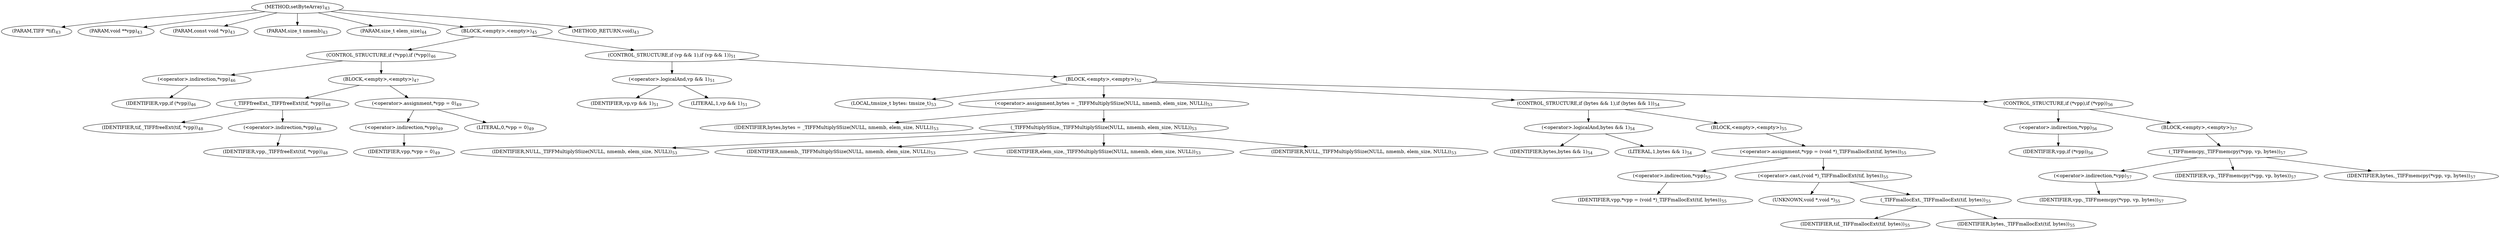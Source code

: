 digraph "setByteArray" {  
"39648" [label = <(METHOD,setByteArray)<SUB>43</SUB>> ]
"39649" [label = <(PARAM,TIFF *tif)<SUB>43</SUB>> ]
"39650" [label = <(PARAM,void **vpp)<SUB>43</SUB>> ]
"39651" [label = <(PARAM,const void *vp)<SUB>43</SUB>> ]
"39652" [label = <(PARAM,size_t nmemb)<SUB>43</SUB>> ]
"39653" [label = <(PARAM,size_t elem_size)<SUB>44</SUB>> ]
"39654" [label = <(BLOCK,&lt;empty&gt;,&lt;empty&gt;)<SUB>45</SUB>> ]
"39655" [label = <(CONTROL_STRUCTURE,if (*vpp),if (*vpp))<SUB>46</SUB>> ]
"39656" [label = <(&lt;operator&gt;.indirection,*vpp)<SUB>46</SUB>> ]
"39657" [label = <(IDENTIFIER,vpp,if (*vpp))<SUB>46</SUB>> ]
"39658" [label = <(BLOCK,&lt;empty&gt;,&lt;empty&gt;)<SUB>47</SUB>> ]
"39659" [label = <(_TIFFfreeExt,_TIFFfreeExt(tif, *vpp))<SUB>48</SUB>> ]
"39660" [label = <(IDENTIFIER,tif,_TIFFfreeExt(tif, *vpp))<SUB>48</SUB>> ]
"39661" [label = <(&lt;operator&gt;.indirection,*vpp)<SUB>48</SUB>> ]
"39662" [label = <(IDENTIFIER,vpp,_TIFFfreeExt(tif, *vpp))<SUB>48</SUB>> ]
"39663" [label = <(&lt;operator&gt;.assignment,*vpp = 0)<SUB>49</SUB>> ]
"39664" [label = <(&lt;operator&gt;.indirection,*vpp)<SUB>49</SUB>> ]
"39665" [label = <(IDENTIFIER,vpp,*vpp = 0)<SUB>49</SUB>> ]
"39666" [label = <(LITERAL,0,*vpp = 0)<SUB>49</SUB>> ]
"39667" [label = <(CONTROL_STRUCTURE,if (vp &amp;&amp; 1),if (vp &amp;&amp; 1))<SUB>51</SUB>> ]
"39668" [label = <(&lt;operator&gt;.logicalAnd,vp &amp;&amp; 1)<SUB>51</SUB>> ]
"39669" [label = <(IDENTIFIER,vp,vp &amp;&amp; 1)<SUB>51</SUB>> ]
"39670" [label = <(LITERAL,1,vp &amp;&amp; 1)<SUB>51</SUB>> ]
"39671" [label = <(BLOCK,&lt;empty&gt;,&lt;empty&gt;)<SUB>52</SUB>> ]
"39672" [label = <(LOCAL,tmsize_t bytes: tmsize_t)<SUB>53</SUB>> ]
"39673" [label = <(&lt;operator&gt;.assignment,bytes = _TIFFMultiplySSize(NULL, nmemb, elem_size, NULL))<SUB>53</SUB>> ]
"39674" [label = <(IDENTIFIER,bytes,bytes = _TIFFMultiplySSize(NULL, nmemb, elem_size, NULL))<SUB>53</SUB>> ]
"39675" [label = <(_TIFFMultiplySSize,_TIFFMultiplySSize(NULL, nmemb, elem_size, NULL))<SUB>53</SUB>> ]
"39676" [label = <(IDENTIFIER,NULL,_TIFFMultiplySSize(NULL, nmemb, elem_size, NULL))<SUB>53</SUB>> ]
"39677" [label = <(IDENTIFIER,nmemb,_TIFFMultiplySSize(NULL, nmemb, elem_size, NULL))<SUB>53</SUB>> ]
"39678" [label = <(IDENTIFIER,elem_size,_TIFFMultiplySSize(NULL, nmemb, elem_size, NULL))<SUB>53</SUB>> ]
"39679" [label = <(IDENTIFIER,NULL,_TIFFMultiplySSize(NULL, nmemb, elem_size, NULL))<SUB>53</SUB>> ]
"39680" [label = <(CONTROL_STRUCTURE,if (bytes &amp;&amp; 1),if (bytes &amp;&amp; 1))<SUB>54</SUB>> ]
"39681" [label = <(&lt;operator&gt;.logicalAnd,bytes &amp;&amp; 1)<SUB>54</SUB>> ]
"39682" [label = <(IDENTIFIER,bytes,bytes &amp;&amp; 1)<SUB>54</SUB>> ]
"39683" [label = <(LITERAL,1,bytes &amp;&amp; 1)<SUB>54</SUB>> ]
"39684" [label = <(BLOCK,&lt;empty&gt;,&lt;empty&gt;)<SUB>55</SUB>> ]
"39685" [label = <(&lt;operator&gt;.assignment,*vpp = (void *)_TIFFmallocExt(tif, bytes))<SUB>55</SUB>> ]
"39686" [label = <(&lt;operator&gt;.indirection,*vpp)<SUB>55</SUB>> ]
"39687" [label = <(IDENTIFIER,vpp,*vpp = (void *)_TIFFmallocExt(tif, bytes))<SUB>55</SUB>> ]
"39688" [label = <(&lt;operator&gt;.cast,(void *)_TIFFmallocExt(tif, bytes))<SUB>55</SUB>> ]
"39689" [label = <(UNKNOWN,void *,void *)<SUB>55</SUB>> ]
"39690" [label = <(_TIFFmallocExt,_TIFFmallocExt(tif, bytes))<SUB>55</SUB>> ]
"39691" [label = <(IDENTIFIER,tif,_TIFFmallocExt(tif, bytes))<SUB>55</SUB>> ]
"39692" [label = <(IDENTIFIER,bytes,_TIFFmallocExt(tif, bytes))<SUB>55</SUB>> ]
"39693" [label = <(CONTROL_STRUCTURE,if (*vpp),if (*vpp))<SUB>56</SUB>> ]
"39694" [label = <(&lt;operator&gt;.indirection,*vpp)<SUB>56</SUB>> ]
"39695" [label = <(IDENTIFIER,vpp,if (*vpp))<SUB>56</SUB>> ]
"39696" [label = <(BLOCK,&lt;empty&gt;,&lt;empty&gt;)<SUB>57</SUB>> ]
"39697" [label = <(_TIFFmemcpy,_TIFFmemcpy(*vpp, vp, bytes))<SUB>57</SUB>> ]
"39698" [label = <(&lt;operator&gt;.indirection,*vpp)<SUB>57</SUB>> ]
"39699" [label = <(IDENTIFIER,vpp,_TIFFmemcpy(*vpp, vp, bytes))<SUB>57</SUB>> ]
"39700" [label = <(IDENTIFIER,vp,_TIFFmemcpy(*vpp, vp, bytes))<SUB>57</SUB>> ]
"39701" [label = <(IDENTIFIER,bytes,_TIFFmemcpy(*vpp, vp, bytes))<SUB>57</SUB>> ]
"39702" [label = <(METHOD_RETURN,void)<SUB>43</SUB>> ]
  "39648" -> "39649" 
  "39648" -> "39650" 
  "39648" -> "39651" 
  "39648" -> "39652" 
  "39648" -> "39653" 
  "39648" -> "39654" 
  "39648" -> "39702" 
  "39654" -> "39655" 
  "39654" -> "39667" 
  "39655" -> "39656" 
  "39655" -> "39658" 
  "39656" -> "39657" 
  "39658" -> "39659" 
  "39658" -> "39663" 
  "39659" -> "39660" 
  "39659" -> "39661" 
  "39661" -> "39662" 
  "39663" -> "39664" 
  "39663" -> "39666" 
  "39664" -> "39665" 
  "39667" -> "39668" 
  "39667" -> "39671" 
  "39668" -> "39669" 
  "39668" -> "39670" 
  "39671" -> "39672" 
  "39671" -> "39673" 
  "39671" -> "39680" 
  "39671" -> "39693" 
  "39673" -> "39674" 
  "39673" -> "39675" 
  "39675" -> "39676" 
  "39675" -> "39677" 
  "39675" -> "39678" 
  "39675" -> "39679" 
  "39680" -> "39681" 
  "39680" -> "39684" 
  "39681" -> "39682" 
  "39681" -> "39683" 
  "39684" -> "39685" 
  "39685" -> "39686" 
  "39685" -> "39688" 
  "39686" -> "39687" 
  "39688" -> "39689" 
  "39688" -> "39690" 
  "39690" -> "39691" 
  "39690" -> "39692" 
  "39693" -> "39694" 
  "39693" -> "39696" 
  "39694" -> "39695" 
  "39696" -> "39697" 
  "39697" -> "39698" 
  "39697" -> "39700" 
  "39697" -> "39701" 
  "39698" -> "39699" 
}
